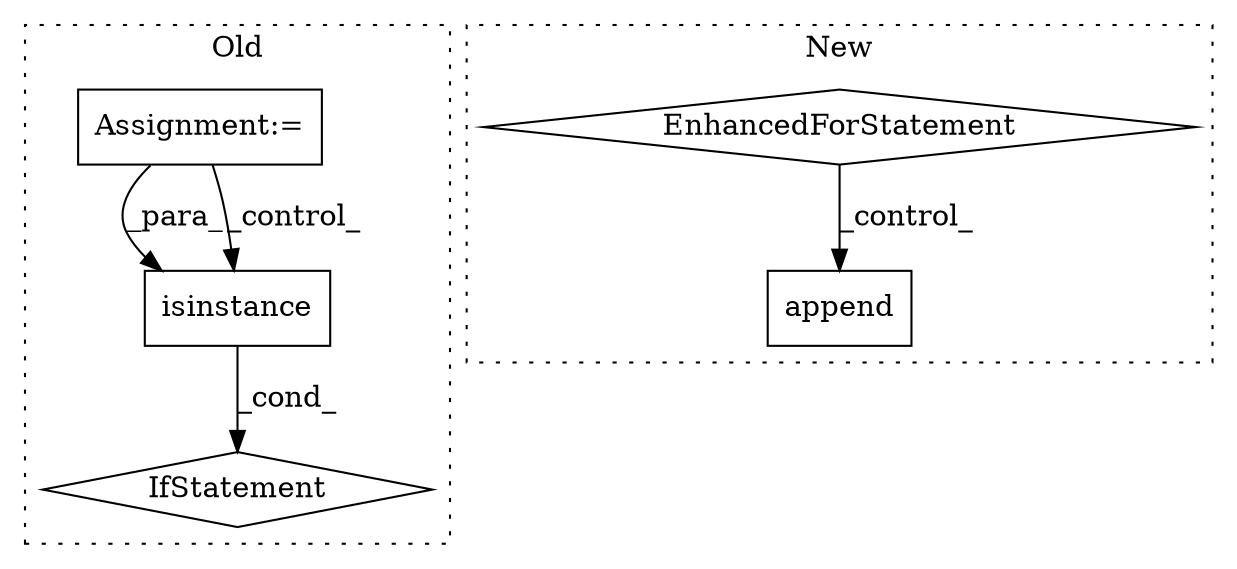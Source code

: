 digraph G {
subgraph cluster0 {
1 [label="isinstance" a="32" s="3453,3509" l="11,1" shape="box"];
3 [label="IfStatement" a="25" s="3449,3510" l="4,2" shape="diamond"];
4 [label="Assignment:=" a="7" s="3352,3439" l="53,2" shape="box"];
label = "Old";
style="dotted";
}
subgraph cluster1 {
2 [label="append" a="32" s="5218,5287" l="7,1" shape="box"];
5 [label="EnhancedForStatement" a="70" s="5083,5165" l="53,2" shape="diamond"];
label = "New";
style="dotted";
}
1 -> 3 [label="_cond_"];
4 -> 1 [label="_para_"];
4 -> 1 [label="_control_"];
5 -> 2 [label="_control_"];
}